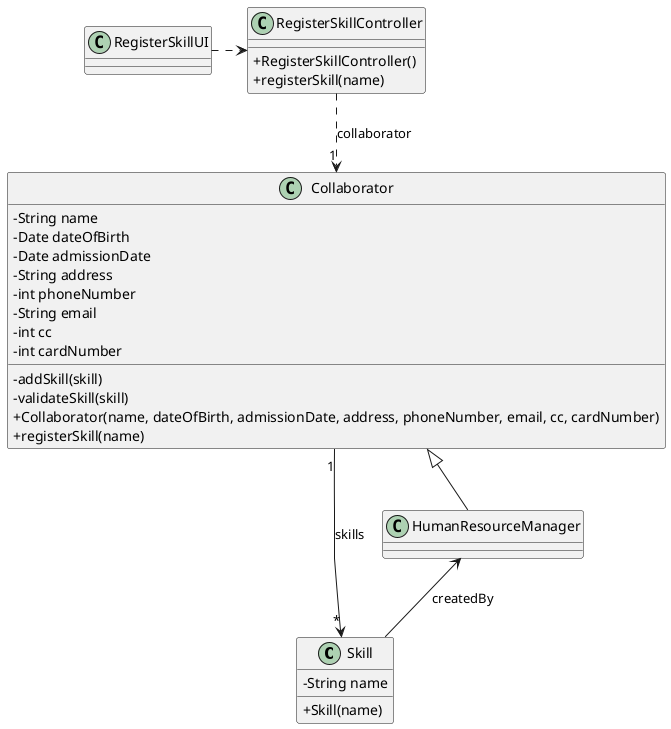 @startuml
'skinparam monochrome true
skinparam packageStyle rectangle
skinparam shadowing false
skinparam linetype polyline
'skinparam linetype orto

skinparam classAttributeIconSize 0

'left to right direction

class Skill {
    - String name

    + Skill(name)
}

class Collaborator {
    -String name
    -Date dateOfBirth
    -Date admissionDate
    -String address
    -int phoneNumber
    -String email
    -int cc
    -int cardNumber

    - addSkill(skill)
    - validateSkill(skill)
    + Collaborator(name, dateOfBirth, admissionDate, address, phoneNumber, email, cc, cardNumber)
    + registerSkill(name)
'  +saveTask(task)
}

class RegisterSkillController {
    + RegisterSkillController()
    + registerSkill(name)
}

class RegisterSkillUI {
}


RegisterSkillUI .> RegisterSkillController

RegisterSkillController ..> "1" Collaborator : collaborator
Collaborator "1" --> "*" Skill : skills
Collaborator  <|--  HumanResourceManager

HumanResourceManager <--  Skill: createdBy


@enduml